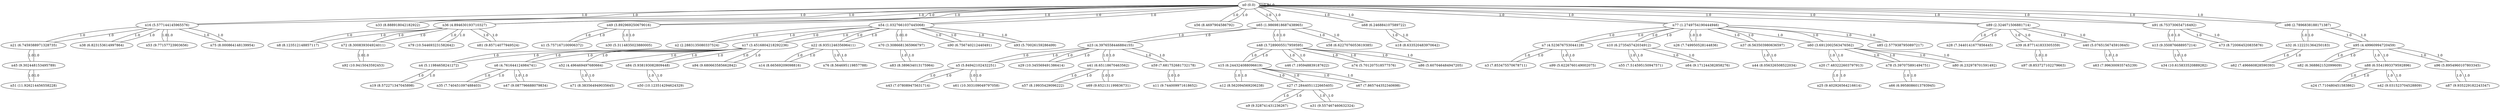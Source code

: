 graph {
n0 [label="n0 (0.0)"];
n1 [label="n1 (5.757167100906372)"];
n2 [label="n2 (2.2883135080337524)"];
n3 [label="n3 (7.853475570678711)"];
n4 [label="n4 (5.11984658241272)"];
n5 [label="n5 (5.84942102432251)"];
n6 [label="n6 (4.761644124984741)"];
n7 [label="n7 (4.523676753044128)"];
n8 [label="n8 (8.123512148857117)"];
n9 [label="n9 (9.328741431236267)"];
n10 [label="n10 (6.273545742034912)"];
n11 [label="n11 (9.744009971618652)"];
n12 [label="n12 (8.562094569206238)"];
n13 [label="n13 (9.350876688957214)"];
n14 [label="n14 (8.66569209098816)"];
n15 [label="n15 (6.244324088096619)"];
n16 [label="n16 (5.577144145965576)"];
n17 [label="n17 (3.4516804218292236)"];
n18 [label="n18 (8.633520483970642)"];
n19 [label="n19 (8.572271347045898)"];
n20 [label="n20 (7.483222603797913)"];
n21 [label="n21 (6.7459388971328735)"];
n22 [label="n22 (6.935124635696411)"];
n23 [label="n23 (4.3976558446884155)"];
n24 [label="n24 (7.710480451583862)"];
n25 [label="n25 (9.402926564216614)"];
n26 [label="n26 (7.749950528144836)"];
n27 [label="n27 (7.2844051122665405)"];
n28 [label="n28 (7.3440141677856445)"];
n29 [label="n29 (10.345569491386414)"];
n30 [label="n30 (5.3114835023880005)"];
n31 [label="n31 (9.557467460632324)"];
n32 [label="n32 (6.122231364250183)"];
n33 [label="n33 (8.888918042182922)"];
n34 [label="n34 (10.615833520889282)"];
n35 [label="n35 (7.740451097488403)"];
n36 [label="n36 (4.894630193710327)"];
n37 [label="n37 (6.563503980636597)"];
n38 [label="n38 (6.823153614997864)"];
n39 [label="n39 (6.877141833305359)"];
n40 [label="n40 (5.0765156745910645)"];
n41 [label="n41 (6.65118670463562)"];
n42 [label="n42 (9.031523704528809)"];
n43 [label="n43 (7.078089475631714)"];
n44 [label="n44 (8.056326508522034)"];
n45 [label="n45 (9.302448153495789)"];
n46 [label="n46 (7.195948839187622)"];
n47 [label="n47 (9.087796688079834)"];
n48 [label="n48 (3.7289005517959595)"];
n49 [label="n49 (3.892969250679016)"];
n50 [label="n50 (10.123514294624329)"];
n51 [label="n51 (11.926214456558228)"];
n52 [label="n52 (4.496469497680664)"];
n53 [label="n53 (9.77157723903656)"];
n54 [label="n54 (1.0327661037445068)"];
n55 [label="n55 (7.514595150947571)"];
n56 [label="n56 (8.4697904586792)"];
n57 [label="n57 (8.19935429096222)"];
n58 [label="n58 (6.6227076053619385)"];
n59 [label="n59 (7.681752681732178)"];
n60 [label="n60 (3.6912002563476562)"];
n61 [label="n61 (10.303109049797058)"];
n62 [label="n62 (7.496660828590393)"];
n63 [label="n63 (7.996300935745239)"];
n64 [label="n64 (9.171244382858276)"];
n65 [label="n65 (1.9869818687438965)"];
n66 [label="n66 (6.9958086013793945)"];
n67 [label="n67 (7.865744352340698)"];
n68 [label="n68 (6.246884107589722)"];
n69 [label="n69 (9.652131199836731)"];
n70 [label="n70 (3.3086681365966797)"];
n71 [label="n71 (8.383564949035645)"];
n72 [label="n72 (8.300839304924011)"];
n73 [label="n73 (8.720064520835876)"];
n74 [label="n74 (5.701207518577576)"];
n75 [label="n75 (8.000864148139954)"];
n76 [label="n76 (8.564695119857788)"];
n77 [label="n77 (1.2749754190444946)"];
n78 [label="n78 (5.397075891494751)"];
n79 [label="n79 (10.544693231582642)"];
n80 [label="n80 (6.232978701591492)"];
n81 [label="n81 (9.85714077949524)"];
n82 [label="n82 (6.368862152099609)"];
n83 [label="n83 (8.389634013175964)"];
n84 [label="n84 (5.938193082809448)"];
n85 [label="n85 (2.5779387950897217)"];
n86 [label="n86 (5.607046484947205)"];
n87 [label="n87 (9.935229182243347)"];
n88 [label="n88 (6.5541993379592896)"];
n89 [label="n89 (2.324671506881714)"];
n90 [label="n90 (6.756740212440491)"];
n91 [label="n91 (6.753730654716492)"];
n92 [label="n92 (10.9415043592453)"];
n93 [label="n93 (5.70026159286499)"];
n94 [label="n94 (9.680663585662842)"];
n95 [label="n95 (4.49960994720459)"];
n96 [label="n96 (5.8954960107803345)"];
n97 [label="n97 (8.853727102279663)"];
n98 [label="n98 (2.7896838188171387)"];
n99 [label="n99 (5.6226760149002075)"];
n0 -- n91 [weight=1.0 label=1.0];
n0 -- n56 [weight=1.0 label=1.0];
n0 -- n89 [weight=1.0 label=1.0];
n0 -- n54 [weight=1.0 label=1.0];
n0 -- n0 [weight=1.0 label=1.0];
n0 -- n16 [weight=1.0 label=1.0];
n0 -- n65 [weight=1.0 label=1.0];
n0 -- n68 [weight=1.0 label=1.0];
n0 -- n0 [weight=1.0 label=1.0];
n0 -- n98 [weight=1.0 label=1.0];
n0 -- n36 [weight=1.0 label=1.0];
n0 -- n49 [weight=1.0 label=1.0];
n0 -- n77 [weight=1.0 label=1.0];
n0 -- n33 [weight=1.0 label=1.0];
n1 -- n49 [weight=1.0 label=1.0];
n2 -- n54 [weight=1.0 label=1.0];
n3 -- n7 [weight=1.0 label=1.0];
n4 -- n17 [weight=1.0 label=1.0];
n4 -- n19 [weight=1.0 label=1.0];
n5 -- n43 [weight=1.0 label=1.0];
n5 -- n61 [weight=1.0 label=1.0];
n5 -- n23 [weight=1.0 label=1.0];
n6 -- n35 [weight=1.0 label=1.0];
n6 -- n17 [weight=1.0 label=1.0];
n6 -- n47 [weight=1.0 label=1.0];
n7 -- n99 [weight=1.0 label=1.0];
n7 -- n3 [weight=1.0 label=1.0];
n7 -- n77 [weight=1.0 label=1.0];
n8 -- n36 [weight=1.0 label=1.0];
n9 -- n27 [weight=1.0 label=1.0];
n10 -- n55 [weight=1.0 label=1.0];
n10 -- n64 [weight=1.0 label=1.0];
n10 -- n77 [weight=1.0 label=1.0];
n11 -- n59 [weight=1.0 label=1.0];
n12 -- n15 [weight=1.0 label=1.0];
n13 -- n91 [weight=1.0 label=1.0];
n13 -- n34 [weight=1.0 label=1.0];
n14 -- n22 [weight=1.0 label=1.0];
n15 -- n67 [weight=1.0 label=1.0];
n15 -- n27 [weight=1.0 label=1.0];
n15 -- n48 [weight=1.0 label=1.0];
n15 -- n12 [weight=1.0 label=1.0];
n16 -- n21 [weight=1.0 label=1.0];
n16 -- n0 [weight=1.0 label=1.0];
n16 -- n38 [weight=1.0 label=1.0];
n16 -- n53 [weight=1.0 label=1.0];
n16 -- n75 [weight=1.0 label=1.0];
n17 -- n52 [weight=1.0 label=1.0];
n17 -- n94 [weight=1.0 label=1.0];
n17 -- n4 [weight=1.0 label=1.0];
n17 -- n84 [weight=1.0 label=1.0];
n17 -- n54 [weight=1.0 label=1.0];
n17 -- n6 [weight=1.0 label=1.0];
n18 -- n68 [weight=1.0 label=1.0];
n19 -- n4 [weight=1.0 label=1.0];
n20 -- n25 [weight=1.0 label=1.0];
n20 -- n60 [weight=1.0 label=1.0];
n21 -- n16 [weight=1.0 label=1.0];
n21 -- n45 [weight=1.0 label=1.0];
n22 -- n54 [weight=1.0 label=1.0];
n22 -- n76 [weight=1.0 label=1.0];
n22 -- n14 [weight=1.0 label=1.0];
n23 -- n65 [weight=1.0 label=1.0];
n23 -- n5 [weight=1.0 label=1.0];
n23 -- n29 [weight=1.0 label=1.0];
n23 -- n41 [weight=1.0 label=1.0];
n23 -- n59 [weight=1.0 label=1.0];
n24 -- n88 [weight=1.0 label=1.0];
n25 -- n20 [weight=1.0 label=1.0];
n26 -- n77 [weight=1.0 label=1.0];
n27 -- n31 [weight=1.0 label=1.0];
n27 -- n15 [weight=1.0 label=1.0];
n27 -- n9 [weight=1.0 label=1.0];
n28 -- n89 [weight=1.0 label=1.0];
n29 -- n23 [weight=1.0 label=1.0];
n30 -- n49 [weight=1.0 label=1.0];
n31 -- n27 [weight=1.0 label=1.0];
n32 -- n62 [weight=1.0 label=1.0];
n32 -- n98 [weight=1.0 label=1.0];
n33 -- n0 [weight=1.0 label=1.0];
n34 -- n13 [weight=1.0 label=1.0];
n35 -- n6 [weight=1.0 label=1.0];
n36 -- n72 [weight=1.0 label=1.0];
n36 -- n8 [weight=1.0 label=1.0];
n36 -- n0 [weight=1.0 label=1.0];
n36 -- n79 [weight=1.0 label=1.0];
n36 -- n81 [weight=1.0 label=1.0];
n37 -- n77 [weight=1.0 label=1.0];
n37 -- n44 [weight=1.0 label=1.0];
n38 -- n16 [weight=1.0 label=1.0];
n39 -- n97 [weight=1.0 label=1.0];
n39 -- n89 [weight=1.0 label=1.0];
n40 -- n89 [weight=1.0 label=1.0];
n40 -- n63 [weight=1.0 label=1.0];
n41 -- n23 [weight=1.0 label=1.0];
n41 -- n69 [weight=1.0 label=1.0];
n41 -- n57 [weight=1.0 label=1.0];
n42 -- n88 [weight=1.0 label=1.0];
n43 -- n5 [weight=1.0 label=1.0];
n44 -- n37 [weight=1.0 label=1.0];
n45 -- n21 [weight=1.0 label=1.0];
n45 -- n51 [weight=1.0 label=1.0];
n46 -- n48 [weight=1.0 label=1.0];
n47 -- n6 [weight=1.0 label=1.0];
n48 -- n46 [weight=1.0 label=1.0];
n48 -- n86 [weight=1.0 label=1.0];
n48 -- n65 [weight=1.0 label=1.0];
n48 -- n15 [weight=1.0 label=1.0];
n48 -- n74 [weight=1.0 label=1.0];
n49 -- n0 [weight=1.0 label=1.0];
n49 -- n1 [weight=1.0 label=1.0];
n49 -- n30 [weight=1.0 label=1.0];
n50 -- n84 [weight=1.0 label=1.0];
n51 -- n45 [weight=1.0 label=1.0];
n52 -- n17 [weight=1.0 label=1.0];
n52 -- n71 [weight=1.0 label=1.0];
n53 -- n16 [weight=1.0 label=1.0];
n54 -- n90 [weight=1.0 label=1.0];
n54 -- n2 [weight=1.0 label=1.0];
n54 -- n17 [weight=1.0 label=1.0];
n54 -- n70 [weight=1.0 label=1.0];
n54 -- n93 [weight=1.0 label=1.0];
n54 -- n0 [weight=1.0 label=1.0];
n54 -- n22 [weight=1.0 label=1.0];
n55 -- n10 [weight=1.0 label=1.0];
n56 -- n0 [weight=1.0 label=1.0];
n57 -- n41 [weight=1.0 label=1.0];
n58 -- n65 [weight=1.0 label=1.0];
n59 -- n11 [weight=1.0 label=1.0];
n59 -- n23 [weight=1.0 label=1.0];
n60 -- n80 [weight=1.0 label=1.0];
n60 -- n20 [weight=1.0 label=1.0];
n60 -- n77 [weight=1.0 label=1.0];
n60 -- n78 [weight=1.0 label=1.0];
n61 -- n5 [weight=1.0 label=1.0];
n62 -- n32 [weight=1.0 label=1.0];
n63 -- n40 [weight=1.0 label=1.0];
n64 -- n10 [weight=1.0 label=1.0];
n65 -- n0 [weight=1.0 label=1.0];
n65 -- n23 [weight=1.0 label=1.0];
n65 -- n58 [weight=1.0 label=1.0];
n65 -- n48 [weight=1.0 label=1.0];
n66 -- n78 [weight=1.0 label=1.0];
n67 -- n15 [weight=1.0 label=1.0];
n68 -- n0 [weight=1.0 label=1.0];
n68 -- n18 [weight=1.0 label=1.0];
n69 -- n41 [weight=1.0 label=1.0];
n70 -- n54 [weight=1.0 label=1.0];
n70 -- n83 [weight=1.0 label=1.0];
n71 -- n52 [weight=1.0 label=1.0];
n72 -- n92 [weight=1.0 label=1.0];
n72 -- n36 [weight=1.0 label=1.0];
n73 -- n91 [weight=1.0 label=1.0];
n74 -- n48 [weight=1.0 label=1.0];
n75 -- n16 [weight=1.0 label=1.0];
n76 -- n22 [weight=1.0 label=1.0];
n77 -- n10 [weight=1.0 label=1.0];
n77 -- n7 [weight=1.0 label=1.0];
n77 -- n26 [weight=1.0 label=1.0];
n77 -- n37 [weight=1.0 label=1.0];
n77 -- n85 [weight=1.0 label=1.0];
n77 -- n60 [weight=1.0 label=1.0];
n77 -- n0 [weight=1.0 label=1.0];
n78 -- n66 [weight=1.0 label=1.0];
n78 -- n60 [weight=1.0 label=1.0];
n79 -- n36 [weight=1.0 label=1.0];
n80 -- n60 [weight=1.0 label=1.0];
n81 -- n36 [weight=1.0 label=1.0];
n82 -- n95 [weight=1.0 label=1.0];
n83 -- n70 [weight=1.0 label=1.0];
n84 -- n50 [weight=1.0 label=1.0];
n84 -- n17 [weight=1.0 label=1.0];
n85 -- n77 [weight=1.0 label=1.0];
n86 -- n48 [weight=1.0 label=1.0];
n87 -- n96 [weight=1.0 label=1.0];
n88 -- n42 [weight=1.0 label=1.0];
n88 -- n24 [weight=1.0 label=1.0];
n88 -- n95 [weight=1.0 label=1.0];
n89 -- n0 [weight=1.0 label=1.0];
n89 -- n28 [weight=1.0 label=1.0];
n89 -- n39 [weight=1.0 label=1.0];
n89 -- n40 [weight=1.0 label=1.0];
n90 -- n54 [weight=1.0 label=1.0];
n91 -- n13 [weight=1.0 label=1.0];
n91 -- n0 [weight=1.0 label=1.0];
n91 -- n73 [weight=1.0 label=1.0];
n92 -- n72 [weight=1.0 label=1.0];
n93 -- n54 [weight=1.0 label=1.0];
n94 -- n17 [weight=1.0 label=1.0];
n95 -- n88 [weight=1.0 label=1.0];
n95 -- n96 [weight=1.0 label=1.0];
n95 -- n98 [weight=1.0 label=1.0];
n95 -- n82 [weight=1.0 label=1.0];
n96 -- n87 [weight=1.0 label=1.0];
n96 -- n95 [weight=1.0 label=1.0];
n97 -- n39 [weight=1.0 label=1.0];
n98 -- n0 [weight=1.0 label=1.0];
n98 -- n32 [weight=1.0 label=1.0];
n98 -- n95 [weight=1.0 label=1.0];
n99 -- n7 [weight=1.0 label=1.0];
}
